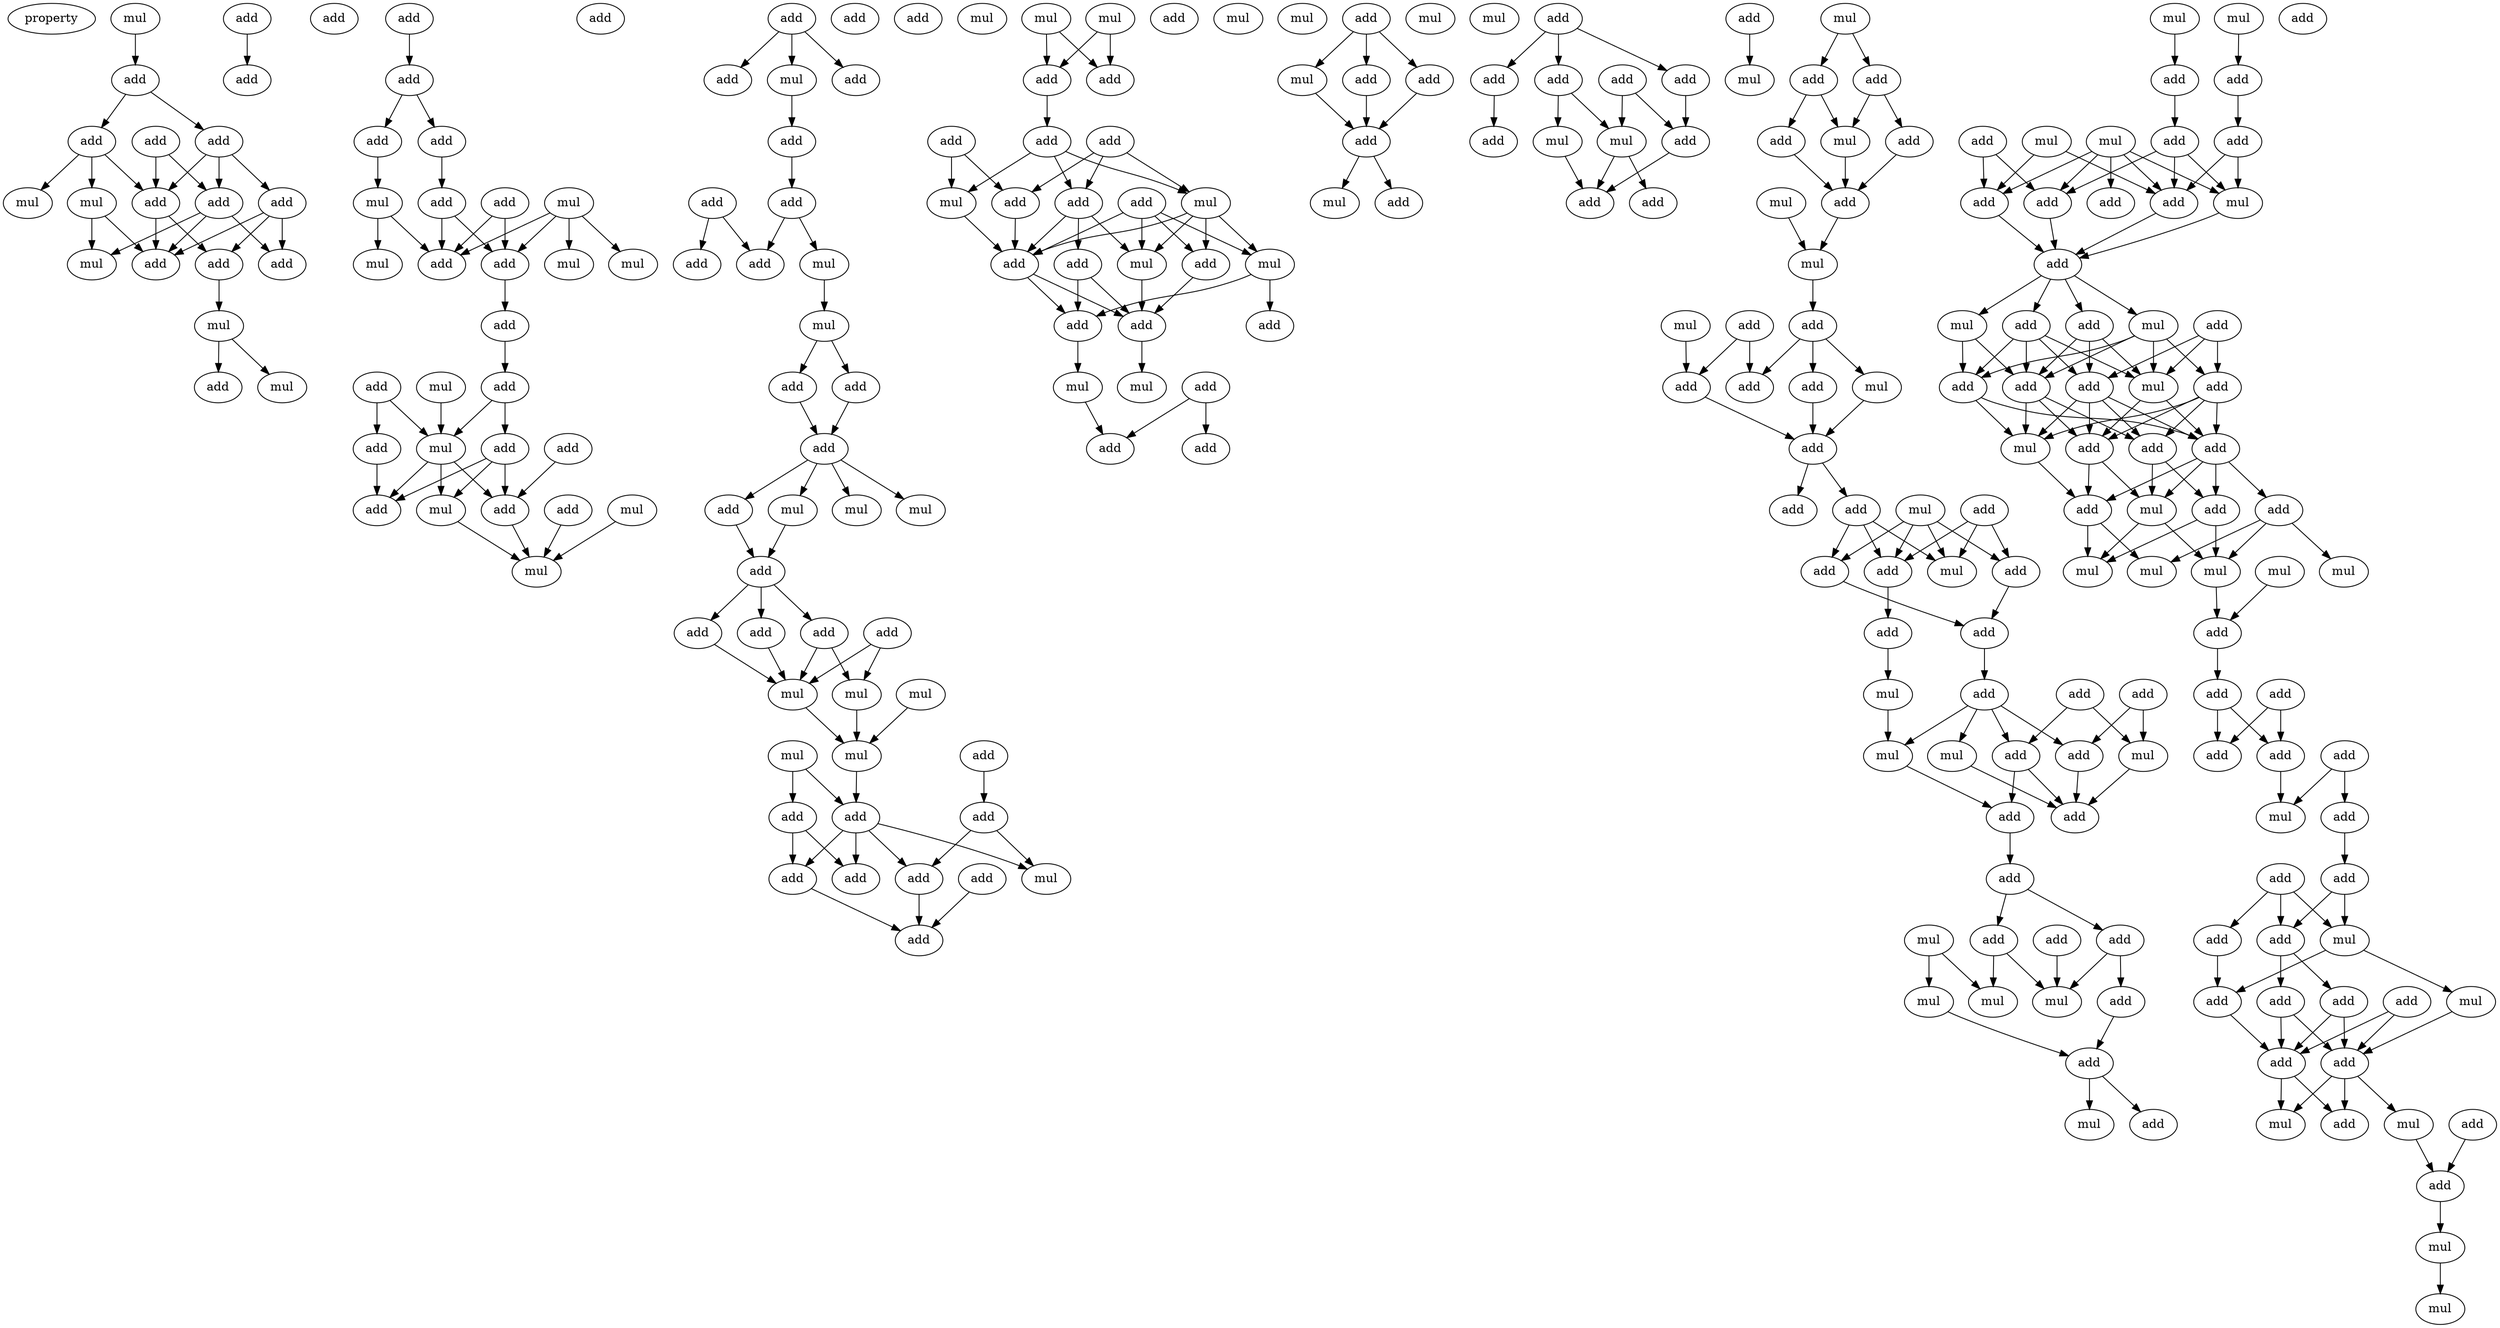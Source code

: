 digraph {
    node [fontcolor=black]
    property [mul=2,lf=1.1]
    0 [ label = mul ];
    1 [ label = add ];
    2 [ label = add ];
    3 [ label = add ];
    4 [ label = add ];
    5 [ label = mul ];
    6 [ label = add ];
    7 [ label = mul ];
    8 [ label = add ];
    9 [ label = add ];
    10 [ label = mul ];
    11 [ label = add ];
    12 [ label = add ];
    13 [ label = add ];
    14 [ label = mul ];
    15 [ label = add ];
    16 [ label = mul ];
    17 [ label = add ];
    18 [ label = add ];
    19 [ label = add ];
    20 [ label = add ];
    21 [ label = add ];
    22 [ label = add ];
    23 [ label = add ];
    24 [ label = mul ];
    25 [ label = add ];
    26 [ label = mul ];
    27 [ label = add ];
    28 [ label = add ];
    29 [ label = mul ];
    30 [ label = mul ];
    31 [ label = add ];
    32 [ label = mul ];
    33 [ label = add ];
    34 [ label = add ];
    35 [ label = add ];
    36 [ label = mul ];
    37 [ label = add ];
    38 [ label = add ];
    39 [ label = add ];
    40 [ label = mul ];
    41 [ label = add ];
    42 [ label = add ];
    43 [ label = mul ];
    44 [ label = mul ];
    45 [ label = add ];
    46 [ label = add ];
    47 [ label = mul ];
    48 [ label = add ];
    49 [ label = add ];
    50 [ label = add ];
    51 [ label = add ];
    52 [ label = mul ];
    53 [ label = add ];
    54 [ label = add ];
    55 [ label = add ];
    56 [ label = add ];
    57 [ label = add ];
    58 [ label = mul ];
    59 [ label = add ];
    60 [ label = mul ];
    61 [ label = add ];
    62 [ label = add ];
    63 [ label = mul ];
    64 [ label = add ];
    65 [ label = add ];
    66 [ label = mul ];
    67 [ label = mul ];
    68 [ label = mul ];
    69 [ label = add ];
    70 [ label = add ];
    71 [ label = add ];
    72 [ label = add ];
    73 [ label = add ];
    74 [ label = mul ];
    75 [ label = mul ];
    76 [ label = mul ];
    77 [ label = mul ];
    78 [ label = mul ];
    79 [ label = add ];
    80 [ label = add ];
    81 [ label = add ];
    82 [ label = add ];
    83 [ label = mul ];
    84 [ label = add ];
    85 [ label = add ];
    86 [ label = add ];
    87 [ label = add ];
    88 [ label = add ];
    89 [ label = mul ];
    90 [ label = add ];
    91 [ label = mul ];
    92 [ label = mul ];
    93 [ label = add ];
    94 [ label = add ];
    95 [ label = add ];
    96 [ label = add ];
    97 [ label = add ];
    98 [ label = add ];
    99 [ label = mul ];
    100 [ label = mul ];
    101 [ label = add ];
    102 [ label = add ];
    103 [ label = mul ];
    104 [ label = add ];
    105 [ label = add ];
    106 [ label = add ];
    107 [ label = mul ];
    108 [ label = add ];
    109 [ label = add ];
    110 [ label = add ];
    111 [ label = mul ];
    112 [ label = mul ];
    113 [ label = add ];
    114 [ label = add ];
    115 [ label = add ];
    116 [ label = mul ];
    117 [ label = add ];
    118 [ label = mul ];
    119 [ label = add ];
    120 [ label = add ];
    121 [ label = add ];
    122 [ label = mul ];
    123 [ label = add ];
    124 [ label = mul ];
    125 [ label = mul ];
    126 [ label = add ];
    127 [ label = add ];
    128 [ label = add ];
    129 [ label = add ];
    130 [ label = add ];
    131 [ label = add ];
    132 [ label = add ];
    133 [ label = mul ];
    134 [ label = mul ];
    135 [ label = add ];
    136 [ label = add ];
    137 [ label = add ];
    138 [ label = mul ];
    139 [ label = mul ];
    140 [ label = add ];
    141 [ label = add ];
    142 [ label = add ];
    143 [ label = add ];
    144 [ label = mul ];
    145 [ label = mul ];
    146 [ label = add ];
    147 [ label = mul ];
    148 [ label = mul ];
    149 [ label = add ];
    150 [ label = add ];
    151 [ label = add ];
    152 [ label = add ];
    153 [ label = mul ];
    154 [ label = add ];
    155 [ label = add ];
    156 [ label = mul ];
    157 [ label = add ];
    158 [ label = add ];
    159 [ label = add ];
    160 [ label = add ];
    161 [ label = mul ];
    162 [ label = add ];
    163 [ label = add ];
    164 [ label = add ];
    165 [ label = add ];
    166 [ label = add ];
    167 [ label = add ];
    168 [ label = mul ];
    169 [ label = add ];
    170 [ label = add ];
    171 [ label = mul ];
    172 [ label = mul ];
    173 [ label = mul ];
    174 [ label = add ];
    175 [ label = add ];
    176 [ label = add ];
    177 [ label = add ];
    178 [ label = mul ];
    179 [ label = add ];
    180 [ label = add ];
    181 [ label = add ];
    182 [ label = add ];
    183 [ label = mul ];
    184 [ label = mul ];
    185 [ label = mul ];
    186 [ label = add ];
    187 [ label = mul ];
    188 [ label = add ];
    189 [ label = mul ];
    190 [ label = mul ];
    191 [ label = add ];
    192 [ label = add ];
    193 [ label = mul ];
    194 [ label = add ];
    195 [ label = mul ];
    196 [ label = add ];
    197 [ label = add ];
    198 [ label = add ];
    199 [ label = add ];
    200 [ label = add ];
    201 [ label = add ];
    202 [ label = mul ];
    203 [ label = add ];
    204 [ label = add ];
    205 [ label = add ];
    206 [ label = add ];
    207 [ label = mul ];
    208 [ label = mul ];
    209 [ label = add ];
    210 [ label = mul ];
    211 [ label = add ];
    212 [ label = add ];
    213 [ label = add ];
    214 [ label = add ];
    215 [ label = add ];
    216 [ label = add ];
    217 [ label = mul ];
    218 [ label = add ];
    219 [ label = add ];
    220 [ label = mul ];
    221 [ label = add ];
    222 [ label = mul ];
    223 [ label = mul ];
    224 [ label = mul ];
    225 [ label = mul ];
    226 [ label = mul ];
    227 [ label = add ];
    228 [ label = add ];
    229 [ label = add ];
    230 [ label = add ];
    231 [ label = add ];
    232 [ label = add ];
    233 [ label = add ];
    234 [ label = mul ];
    235 [ label = add ];
    236 [ label = add ];
    237 [ label = add ];
    238 [ label = add ];
    239 [ label = add ];
    240 [ label = mul ];
    241 [ label = mul ];
    242 [ label = add ];
    243 [ label = add ];
    244 [ label = add ];
    245 [ label = add ];
    246 [ label = add ];
    247 [ label = add ];
    248 [ label = mul ];
    249 [ label = add ];
    250 [ label = add ];
    251 [ label = mul ];
    252 [ label = add ];
    253 [ label = mul ];
    254 [ label = mul ];
    0 -> 1 [ name = 0 ];
    1 -> 2 [ name = 1 ];
    1 -> 4 [ name = 2 ];
    2 -> 6 [ name = 3 ];
    2 -> 8 [ name = 4 ];
    2 -> 9 [ name = 5 ];
    3 -> 8 [ name = 6 ];
    3 -> 9 [ name = 7 ];
    4 -> 5 [ name = 8 ];
    4 -> 7 [ name = 9 ];
    4 -> 8 [ name = 10 ];
    5 -> 10 [ name = 11 ];
    5 -> 12 [ name = 12 ];
    6 -> 11 [ name = 13 ];
    6 -> 12 [ name = 14 ];
    6 -> 13 [ name = 15 ];
    8 -> 12 [ name = 16 ];
    8 -> 13 [ name = 17 ];
    9 -> 10 [ name = 18 ];
    9 -> 11 [ name = 19 ];
    9 -> 12 [ name = 20 ];
    13 -> 14 [ name = 21 ];
    14 -> 15 [ name = 22 ];
    14 -> 16 [ name = 23 ];
    17 -> 18 [ name = 24 ];
    20 -> 21 [ name = 25 ];
    21 -> 22 [ name = 26 ];
    21 -> 23 [ name = 27 ];
    22 -> 25 [ name = 28 ];
    23 -> 26 [ name = 29 ];
    24 -> 28 [ name = 30 ];
    24 -> 30 [ name = 31 ];
    24 -> 31 [ name = 32 ];
    24 -> 32 [ name = 33 ];
    25 -> 28 [ name = 34 ];
    25 -> 31 [ name = 35 ];
    26 -> 29 [ name = 36 ];
    26 -> 31 [ name = 37 ];
    27 -> 28 [ name = 38 ];
    27 -> 31 [ name = 39 ];
    28 -> 33 [ name = 40 ];
    33 -> 37 [ name = 41 ];
    35 -> 38 [ name = 42 ];
    35 -> 40 [ name = 43 ];
    36 -> 40 [ name = 44 ];
    37 -> 39 [ name = 45 ];
    37 -> 40 [ name = 46 ];
    38 -> 46 [ name = 47 ];
    39 -> 43 [ name = 48 ];
    39 -> 45 [ name = 49 ];
    39 -> 46 [ name = 50 ];
    40 -> 43 [ name = 51 ];
    40 -> 45 [ name = 52 ];
    40 -> 46 [ name = 53 ];
    41 -> 45 [ name = 54 ];
    42 -> 47 [ name = 55 ];
    43 -> 47 [ name = 56 ];
    44 -> 47 [ name = 57 ];
    45 -> 47 [ name = 58 ];
    48 -> 50 [ name = 59 ];
    48 -> 52 [ name = 60 ];
    48 -> 53 [ name = 61 ];
    52 -> 54 [ name = 62 ];
    54 -> 56 [ name = 63 ];
    55 -> 57 [ name = 64 ];
    55 -> 59 [ name = 65 ];
    56 -> 57 [ name = 66 ];
    56 -> 58 [ name = 67 ];
    58 -> 60 [ name = 68 ];
    60 -> 61 [ name = 69 ];
    60 -> 62 [ name = 70 ];
    61 -> 64 [ name = 71 ];
    62 -> 64 [ name = 72 ];
    64 -> 65 [ name = 73 ];
    64 -> 66 [ name = 74 ];
    64 -> 67 [ name = 75 ];
    64 -> 68 [ name = 76 ];
    65 -> 69 [ name = 77 ];
    67 -> 69 [ name = 78 ];
    69 -> 70 [ name = 79 ];
    69 -> 72 [ name = 80 ];
    69 -> 73 [ name = 81 ];
    70 -> 74 [ name = 82 ];
    70 -> 75 [ name = 83 ];
    71 -> 74 [ name = 84 ];
    71 -> 75 [ name = 85 ];
    72 -> 74 [ name = 86 ];
    73 -> 74 [ name = 87 ];
    74 -> 77 [ name = 88 ];
    75 -> 77 [ name = 89 ];
    76 -> 77 [ name = 90 ];
    77 -> 80 [ name = 91 ];
    78 -> 80 [ name = 92 ];
    78 -> 81 [ name = 93 ];
    79 -> 82 [ name = 94 ];
    80 -> 83 [ name = 95 ];
    80 -> 84 [ name = 96 ];
    80 -> 86 [ name = 97 ];
    80 -> 87 [ name = 98 ];
    81 -> 84 [ name = 99 ];
    81 -> 86 [ name = 100 ];
    82 -> 83 [ name = 101 ];
    82 -> 87 [ name = 102 ];
    85 -> 88 [ name = 103 ];
    86 -> 88 [ name = 104 ];
    87 -> 88 [ name = 105 ];
    89 -> 93 [ name = 106 ];
    89 -> 94 [ name = 107 ];
    91 -> 93 [ name = 108 ];
    91 -> 94 [ name = 109 ];
    93 -> 96 [ name = 110 ];
    95 -> 100 [ name = 111 ];
    95 -> 101 [ name = 112 ];
    96 -> 98 [ name = 113 ];
    96 -> 99 [ name = 114 ];
    96 -> 100 [ name = 115 ];
    97 -> 98 [ name = 116 ];
    97 -> 99 [ name = 117 ];
    97 -> 101 [ name = 118 ];
    98 -> 103 [ name = 119 ];
    98 -> 105 [ name = 120 ];
    98 -> 106 [ name = 121 ];
    99 -> 103 [ name = 122 ];
    99 -> 104 [ name = 123 ];
    99 -> 105 [ name = 124 ];
    99 -> 107 [ name = 125 ];
    100 -> 105 [ name = 126 ];
    101 -> 105 [ name = 127 ];
    102 -> 103 [ name = 128 ];
    102 -> 104 [ name = 129 ];
    102 -> 105 [ name = 130 ];
    102 -> 107 [ name = 131 ];
    103 -> 108 [ name = 132 ];
    104 -> 108 [ name = 133 ];
    105 -> 108 [ name = 134 ];
    105 -> 110 [ name = 135 ];
    106 -> 108 [ name = 136 ];
    106 -> 110 [ name = 137 ];
    107 -> 109 [ name = 138 ];
    107 -> 110 [ name = 139 ];
    108 -> 112 [ name = 140 ];
    110 -> 111 [ name = 141 ];
    111 -> 114 [ name = 142 ];
    113 -> 114 [ name = 143 ];
    113 -> 115 [ name = 144 ];
    117 -> 118 [ name = 145 ];
    117 -> 119 [ name = 146 ];
    117 -> 120 [ name = 147 ];
    118 -> 121 [ name = 148 ];
    119 -> 121 [ name = 149 ];
    120 -> 121 [ name = 150 ];
    121 -> 122 [ name = 151 ];
    121 -> 123 [ name = 152 ];
    126 -> 127 [ name = 153 ];
    126 -> 128 [ name = 154 ];
    126 -> 130 [ name = 155 ];
    127 -> 132 [ name = 156 ];
    128 -> 131 [ name = 157 ];
    129 -> 131 [ name = 158 ];
    129 -> 133 [ name = 159 ];
    130 -> 133 [ name = 160 ];
    130 -> 134 [ name = 161 ];
    131 -> 137 [ name = 162 ];
    133 -> 136 [ name = 163 ];
    133 -> 137 [ name = 164 ];
    134 -> 137 [ name = 165 ];
    135 -> 138 [ name = 166 ];
    139 -> 140 [ name = 167 ];
    139 -> 141 [ name = 168 ];
    140 -> 143 [ name = 169 ];
    140 -> 144 [ name = 170 ];
    141 -> 142 [ name = 171 ];
    141 -> 144 [ name = 172 ];
    142 -> 146 [ name = 173 ];
    143 -> 146 [ name = 174 ];
    144 -> 146 [ name = 175 ];
    145 -> 147 [ name = 176 ];
    146 -> 147 [ name = 177 ];
    147 -> 150 [ name = 178 ];
    148 -> 154 [ name = 179 ];
    149 -> 152 [ name = 180 ];
    149 -> 154 [ name = 181 ];
    150 -> 151 [ name = 182 ];
    150 -> 152 [ name = 183 ];
    150 -> 153 [ name = 184 ];
    151 -> 155 [ name = 185 ];
    153 -> 155 [ name = 186 ];
    154 -> 155 [ name = 187 ];
    155 -> 158 [ name = 188 ];
    155 -> 159 [ name = 189 ];
    156 -> 160 [ name = 190 ];
    156 -> 161 [ name = 191 ];
    156 -> 162 [ name = 192 ];
    156 -> 163 [ name = 193 ];
    157 -> 160 [ name = 194 ];
    157 -> 161 [ name = 195 ];
    157 -> 163 [ name = 196 ];
    159 -> 160 [ name = 197 ];
    159 -> 161 [ name = 198 ];
    159 -> 162 [ name = 199 ];
    160 -> 164 [ name = 200 ];
    162 -> 165 [ name = 201 ];
    163 -> 165 [ name = 202 ];
    164 -> 168 [ name = 203 ];
    165 -> 169 [ name = 204 ];
    166 -> 170 [ name = 205 ];
    166 -> 171 [ name = 206 ];
    167 -> 171 [ name = 207 ];
    167 -> 174 [ name = 208 ];
    168 -> 172 [ name = 209 ];
    169 -> 170 [ name = 210 ];
    169 -> 172 [ name = 211 ];
    169 -> 173 [ name = 212 ];
    169 -> 174 [ name = 213 ];
    170 -> 175 [ name = 214 ];
    170 -> 176 [ name = 215 ];
    171 -> 175 [ name = 216 ];
    172 -> 176 [ name = 217 ];
    173 -> 175 [ name = 218 ];
    174 -> 175 [ name = 219 ];
    176 -> 177 [ name = 220 ];
    177 -> 179 [ name = 221 ];
    177 -> 180 [ name = 222 ];
    178 -> 183 [ name = 223 ];
    178 -> 185 [ name = 224 ];
    179 -> 182 [ name = 225 ];
    179 -> 184 [ name = 226 ];
    180 -> 184 [ name = 227 ];
    180 -> 185 [ name = 228 ];
    181 -> 184 [ name = 229 ];
    182 -> 186 [ name = 230 ];
    183 -> 186 [ name = 231 ];
    186 -> 187 [ name = 232 ];
    186 -> 188 [ name = 233 ];
    189 -> 191 [ name = 234 ];
    190 -> 192 [ name = 235 ];
    191 -> 197 [ name = 236 ];
    192 -> 196 [ name = 237 ];
    193 -> 198 [ name = 238 ];
    193 -> 199 [ name = 239 ];
    193 -> 200 [ name = 240 ];
    193 -> 201 [ name = 241 ];
    193 -> 202 [ name = 242 ];
    194 -> 200 [ name = 243 ];
    194 -> 201 [ name = 244 ];
    195 -> 198 [ name = 245 ];
    195 -> 201 [ name = 246 ];
    196 -> 198 [ name = 247 ];
    196 -> 202 [ name = 248 ];
    197 -> 198 [ name = 249 ];
    197 -> 200 [ name = 250 ];
    197 -> 202 [ name = 251 ];
    198 -> 203 [ name = 252 ];
    200 -> 203 [ name = 253 ];
    201 -> 203 [ name = 254 ];
    202 -> 203 [ name = 255 ];
    203 -> 204 [ name = 256 ];
    203 -> 206 [ name = 257 ];
    203 -> 207 [ name = 258 ];
    203 -> 208 [ name = 259 ];
    204 -> 209 [ name = 260 ];
    204 -> 210 [ name = 261 ];
    204 -> 212 [ name = 262 ];
    204 -> 213 [ name = 263 ];
    205 -> 209 [ name = 264 ];
    205 -> 210 [ name = 265 ];
    205 -> 211 [ name = 266 ];
    206 -> 209 [ name = 267 ];
    206 -> 210 [ name = 268 ];
    206 -> 212 [ name = 269 ];
    207 -> 210 [ name = 270 ];
    207 -> 211 [ name = 271 ];
    207 -> 212 [ name = 272 ];
    207 -> 213 [ name = 273 ];
    208 -> 212 [ name = 274 ];
    208 -> 213 [ name = 275 ];
    209 -> 214 [ name = 276 ];
    209 -> 215 [ name = 277 ];
    209 -> 216 [ name = 278 ];
    209 -> 217 [ name = 279 ];
    210 -> 214 [ name = 280 ];
    210 -> 216 [ name = 281 ];
    211 -> 214 [ name = 282 ];
    211 -> 215 [ name = 283 ];
    211 -> 216 [ name = 284 ];
    211 -> 217 [ name = 285 ];
    212 -> 214 [ name = 286 ];
    212 -> 215 [ name = 287 ];
    212 -> 217 [ name = 288 ];
    213 -> 216 [ name = 289 ];
    213 -> 217 [ name = 290 ];
    214 -> 220 [ name = 291 ];
    214 -> 221 [ name = 292 ];
    215 -> 219 [ name = 293 ];
    215 -> 220 [ name = 294 ];
    216 -> 218 [ name = 295 ];
    216 -> 219 [ name = 296 ];
    216 -> 220 [ name = 297 ];
    216 -> 221 [ name = 298 ];
    217 -> 221 [ name = 299 ];
    218 -> 222 [ name = 300 ];
    218 -> 223 [ name = 301 ];
    218 -> 226 [ name = 302 ];
    219 -> 223 [ name = 303 ];
    219 -> 224 [ name = 304 ];
    220 -> 223 [ name = 305 ];
    220 -> 224 [ name = 306 ];
    221 -> 222 [ name = 307 ];
    221 -> 224 [ name = 308 ];
    223 -> 227 [ name = 309 ];
    225 -> 227 [ name = 310 ];
    227 -> 229 [ name = 311 ];
    228 -> 231 [ name = 312 ];
    228 -> 232 [ name = 313 ];
    229 -> 231 [ name = 314 ];
    229 -> 232 [ name = 315 ];
    230 -> 234 [ name = 316 ];
    230 -> 235 [ name = 317 ];
    231 -> 234 [ name = 318 ];
    235 -> 236 [ name = 319 ];
    236 -> 239 [ name = 320 ];
    236 -> 240 [ name = 321 ];
    237 -> 238 [ name = 322 ];
    237 -> 239 [ name = 323 ];
    237 -> 240 [ name = 324 ];
    238 -> 243 [ name = 325 ];
    239 -> 242 [ name = 326 ];
    239 -> 245 [ name = 327 ];
    240 -> 241 [ name = 328 ];
    240 -> 243 [ name = 329 ];
    241 -> 247 [ name = 330 ];
    242 -> 246 [ name = 331 ];
    242 -> 247 [ name = 332 ];
    243 -> 246 [ name = 333 ];
    244 -> 246 [ name = 334 ];
    244 -> 247 [ name = 335 ];
    245 -> 246 [ name = 336 ];
    245 -> 247 [ name = 337 ];
    246 -> 248 [ name = 338 ];
    246 -> 250 [ name = 339 ];
    247 -> 248 [ name = 340 ];
    247 -> 250 [ name = 341 ];
    247 -> 251 [ name = 342 ];
    249 -> 252 [ name = 343 ];
    251 -> 252 [ name = 344 ];
    252 -> 253 [ name = 345 ];
    253 -> 254 [ name = 346 ];
}
